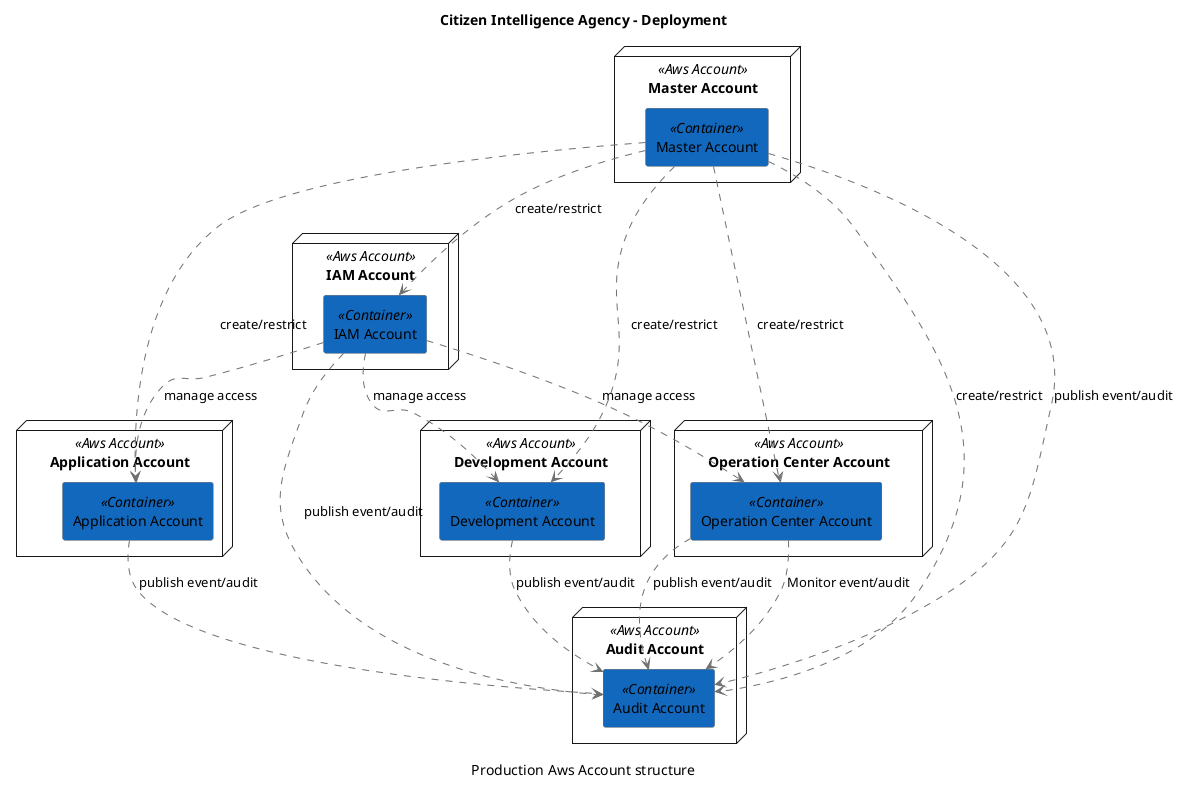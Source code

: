 @startuml(id="Production_Aws_Account_structure")
scale max 2000x2000
title Citizen Intelligence Agency - Deployment
caption "Production Aws Account structure"

skinparam {
  shadowing false
  arrowColor #707070
  actorBorderColor #707070
  componentBorderColor #707070
  rectangleBorderColor #707070
  noteBackgroundColor #ffffff
  noteBorderColor #707070
}
node "Application Account" <<Aws Account>> as 12 {
  rectangle "Application Account" <<Container>> as 34 #1168bd
}
node "Audit Account" <<Aws Account>> as 10 {
  rectangle "Audit Account" <<Container>> as 30 #1168bd
}
node "Development Account" <<Aws Account>> as 6 {
  rectangle "Development Account" <<Container>> as 29 #1168bd
}
node "IAM Account" <<Aws Account>> as 4 {
  rectangle "IAM Account" <<Container>> as 36 #1168bd
}
node "Master Account" <<Aws Account>> as 2 {
  rectangle "Master Account" <<Container>> as 41 #1168bd
}
node "Operation Center Account" <<Aws Account>> as 8 {
  rectangle "Operation Center Account" <<Container>> as 28 #1168bd
}
36 .[#707070].> 34 : manage access
41 .[#707070].> 36 : create/restrict
41 .[#707070].> 28 : create/restrict
28 .[#707070].> 30 : Monitor event/audit
28 .[#707070].> 30 : publish event/audit
36 .[#707070].> 28 : manage access
34 .[#707070].> 30 : publish event/audit
29 .[#707070].> 30 : publish event/audit
41 .[#707070].> 29 : create/restrict
41 .[#707070].> 30 : create/restrict
41 .[#707070].> 30 : publish event/audit
41 .[#707070].> 34 : create/restrict
36 .[#707070].> 29 : manage access
36 .[#707070].> 30 : publish event/audit
@enduml